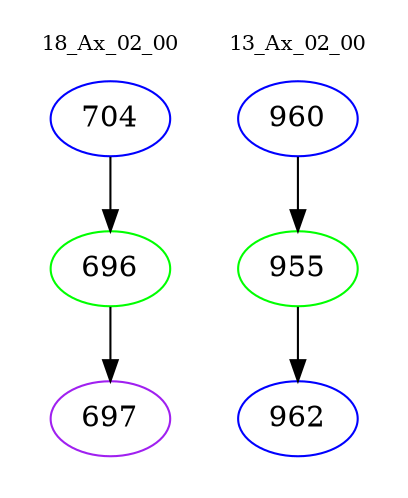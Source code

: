 digraph{
subgraph cluster_0 {
color = white
label = "18_Ax_02_00";
fontsize=10;
T0_704 [label="704", color="blue"]
T0_704 -> T0_696 [color="black"]
T0_696 [label="696", color="green"]
T0_696 -> T0_697 [color="black"]
T0_697 [label="697", color="purple"]
}
subgraph cluster_1 {
color = white
label = "13_Ax_02_00";
fontsize=10;
T1_960 [label="960", color="blue"]
T1_960 -> T1_955 [color="black"]
T1_955 [label="955", color="green"]
T1_955 -> T1_962 [color="black"]
T1_962 [label="962", color="blue"]
}
}
